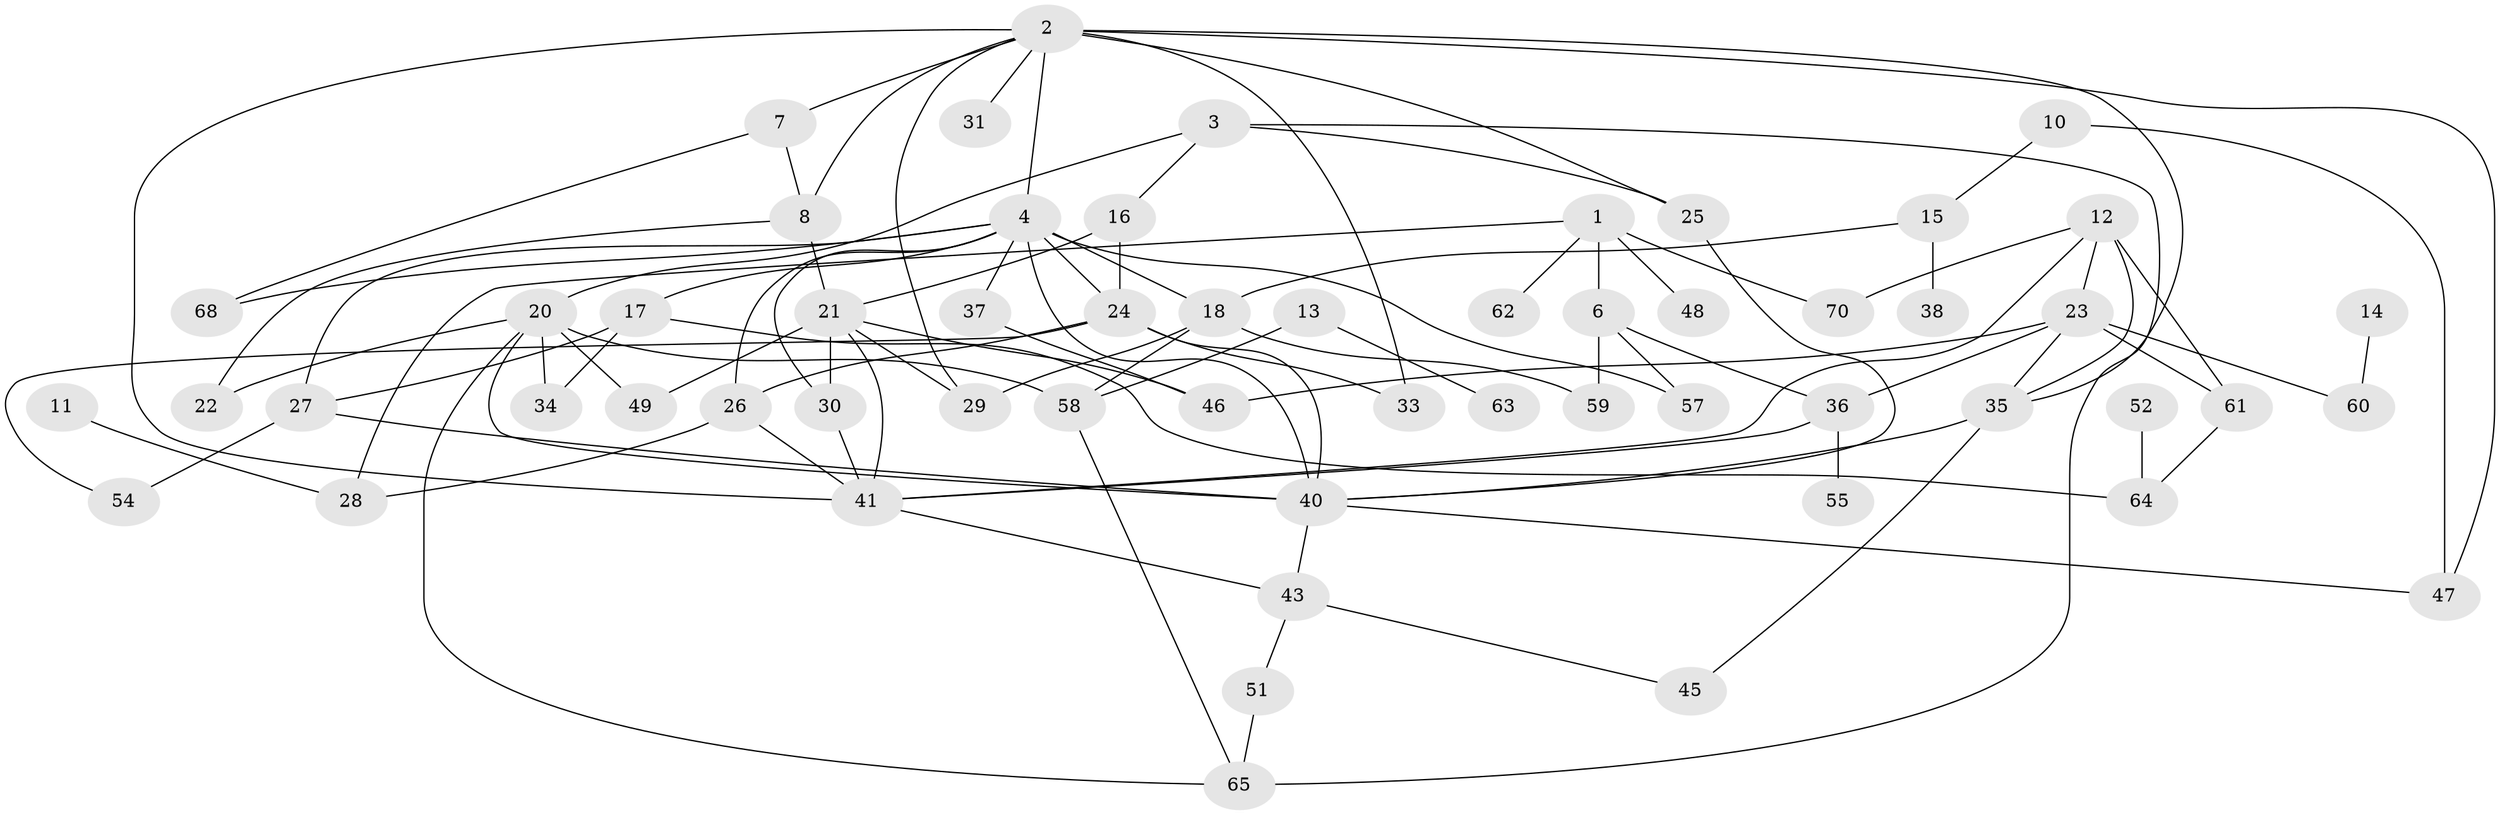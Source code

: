 // original degree distribution, {2: 0.30714285714285716, 4: 0.14285714285714285, 5: 0.05714285714285714, 0: 0.07857142857142857, 3: 0.18571428571428572, 6: 0.02857142857142857, 1: 0.18571428571428572, 7: 0.014285714285714285}
// Generated by graph-tools (version 1.1) at 2025/48/03/04/25 22:48:10]
// undirected, 57 vertices, 97 edges
graph export_dot {
  node [color=gray90,style=filled];
  1;
  2;
  3;
  4;
  6;
  7;
  8;
  10;
  11;
  12;
  13;
  14;
  15;
  16;
  17;
  18;
  20;
  21;
  22;
  23;
  24;
  25;
  26;
  27;
  28;
  29;
  30;
  31;
  33;
  34;
  35;
  36;
  37;
  38;
  40;
  41;
  43;
  45;
  46;
  47;
  48;
  49;
  51;
  52;
  54;
  55;
  57;
  58;
  59;
  60;
  61;
  62;
  63;
  64;
  65;
  68;
  70;
  1 -- 6 [weight=2.0];
  1 -- 28 [weight=1.0];
  1 -- 48 [weight=1.0];
  1 -- 62 [weight=1.0];
  1 -- 70 [weight=1.0];
  2 -- 4 [weight=2.0];
  2 -- 7 [weight=1.0];
  2 -- 8 [weight=1.0];
  2 -- 25 [weight=1.0];
  2 -- 29 [weight=1.0];
  2 -- 31 [weight=1.0];
  2 -- 33 [weight=1.0];
  2 -- 35 [weight=1.0];
  2 -- 41 [weight=1.0];
  2 -- 47 [weight=1.0];
  3 -- 16 [weight=1.0];
  3 -- 20 [weight=1.0];
  3 -- 25 [weight=1.0];
  3 -- 65 [weight=1.0];
  4 -- 17 [weight=1.0];
  4 -- 18 [weight=1.0];
  4 -- 24 [weight=1.0];
  4 -- 26 [weight=1.0];
  4 -- 27 [weight=1.0];
  4 -- 30 [weight=1.0];
  4 -- 37 [weight=2.0];
  4 -- 40 [weight=1.0];
  4 -- 57 [weight=1.0];
  4 -- 68 [weight=1.0];
  6 -- 36 [weight=1.0];
  6 -- 57 [weight=1.0];
  6 -- 59 [weight=1.0];
  7 -- 8 [weight=1.0];
  7 -- 68 [weight=1.0];
  8 -- 21 [weight=1.0];
  8 -- 22 [weight=1.0];
  10 -- 15 [weight=1.0];
  10 -- 47 [weight=1.0];
  11 -- 28 [weight=1.0];
  12 -- 23 [weight=1.0];
  12 -- 35 [weight=1.0];
  12 -- 41 [weight=1.0];
  12 -- 61 [weight=2.0];
  12 -- 70 [weight=1.0];
  13 -- 58 [weight=1.0];
  13 -- 63 [weight=1.0];
  14 -- 60 [weight=1.0];
  15 -- 18 [weight=1.0];
  15 -- 38 [weight=2.0];
  16 -- 21 [weight=1.0];
  16 -- 24 [weight=1.0];
  17 -- 27 [weight=2.0];
  17 -- 34 [weight=1.0];
  17 -- 64 [weight=1.0];
  18 -- 29 [weight=1.0];
  18 -- 58 [weight=1.0];
  18 -- 59 [weight=1.0];
  20 -- 22 [weight=1.0];
  20 -- 34 [weight=2.0];
  20 -- 40 [weight=1.0];
  20 -- 49 [weight=1.0];
  20 -- 58 [weight=2.0];
  20 -- 65 [weight=1.0];
  21 -- 29 [weight=1.0];
  21 -- 30 [weight=1.0];
  21 -- 41 [weight=1.0];
  21 -- 46 [weight=2.0];
  21 -- 49 [weight=1.0];
  23 -- 35 [weight=1.0];
  23 -- 36 [weight=1.0];
  23 -- 46 [weight=1.0];
  23 -- 60 [weight=1.0];
  23 -- 61 [weight=1.0];
  24 -- 26 [weight=1.0];
  24 -- 33 [weight=1.0];
  24 -- 40 [weight=1.0];
  24 -- 54 [weight=1.0];
  25 -- 40 [weight=1.0];
  26 -- 28 [weight=1.0];
  26 -- 41 [weight=2.0];
  27 -- 40 [weight=1.0];
  27 -- 54 [weight=1.0];
  30 -- 41 [weight=1.0];
  35 -- 40 [weight=1.0];
  35 -- 45 [weight=1.0];
  36 -- 41 [weight=1.0];
  36 -- 55 [weight=1.0];
  37 -- 46 [weight=1.0];
  40 -- 43 [weight=1.0];
  40 -- 47 [weight=1.0];
  41 -- 43 [weight=1.0];
  43 -- 45 [weight=1.0];
  43 -- 51 [weight=1.0];
  51 -- 65 [weight=1.0];
  52 -- 64 [weight=1.0];
  58 -- 65 [weight=1.0];
  61 -- 64 [weight=1.0];
}

